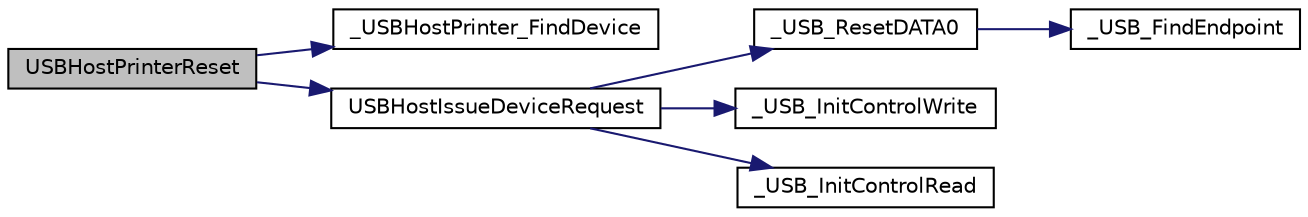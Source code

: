 digraph "USBHostPrinterReset"
{
  edge [fontname="Helvetica",fontsize="10",labelfontname="Helvetica",labelfontsize="10"];
  node [fontname="Helvetica",fontsize="10",shape=record];
  rankdir="LR";
  Node1 [label="USBHostPrinterReset",height=0.2,width=0.4,color="black", fillcolor="grey75", style="filled", fontcolor="black"];
  Node1 -> Node2 [color="midnightblue",fontsize="10",style="solid",fontname="Helvetica"];
  Node2 [label="_USBHostPrinter_FindDevice",height=0.2,width=0.4,color="black", fillcolor="white", style="filled",URL="$usb__host__printer_8c.html#acdca20ebfd78d5539c5aad1914065f39"];
  Node1 -> Node3 [color="midnightblue",fontsize="10",style="solid",fontname="Helvetica"];
  Node3 [label="USBHostIssueDeviceRequest",height=0.2,width=0.4,color="black", fillcolor="white", style="filled",URL="$usb__host_8h.html#a17f2dbf6b2ef2c47a52dc50b64776344"];
  Node3 -> Node4 [color="midnightblue",fontsize="10",style="solid",fontname="Helvetica"];
  Node4 [label="_USB_ResetDATA0",height=0.2,width=0.4,color="black", fillcolor="white", style="filled",URL="$usb__host_8c.html#a5d09188ddf7b972f9b2f54d11c0081f6"];
  Node4 -> Node5 [color="midnightblue",fontsize="10",style="solid",fontname="Helvetica"];
  Node5 [label="_USB_FindEndpoint",height=0.2,width=0.4,color="black", fillcolor="white", style="filled",URL="$usb__host_8c.html#ae449b4da12d04e5c006874382c84caab"];
  Node3 -> Node6 [color="midnightblue",fontsize="10",style="solid",fontname="Helvetica"];
  Node6 [label="_USB_InitControlWrite",height=0.2,width=0.4,color="black", fillcolor="white", style="filled",URL="$usb__host_8c.html#a058419fc74add8358df667b00c827581"];
  Node3 -> Node7 [color="midnightblue",fontsize="10",style="solid",fontname="Helvetica"];
  Node7 [label="_USB_InitControlRead",height=0.2,width=0.4,color="black", fillcolor="white", style="filled",URL="$usb__host_8c.html#af241c7058876aad3e2680b191af50a5c"];
}
